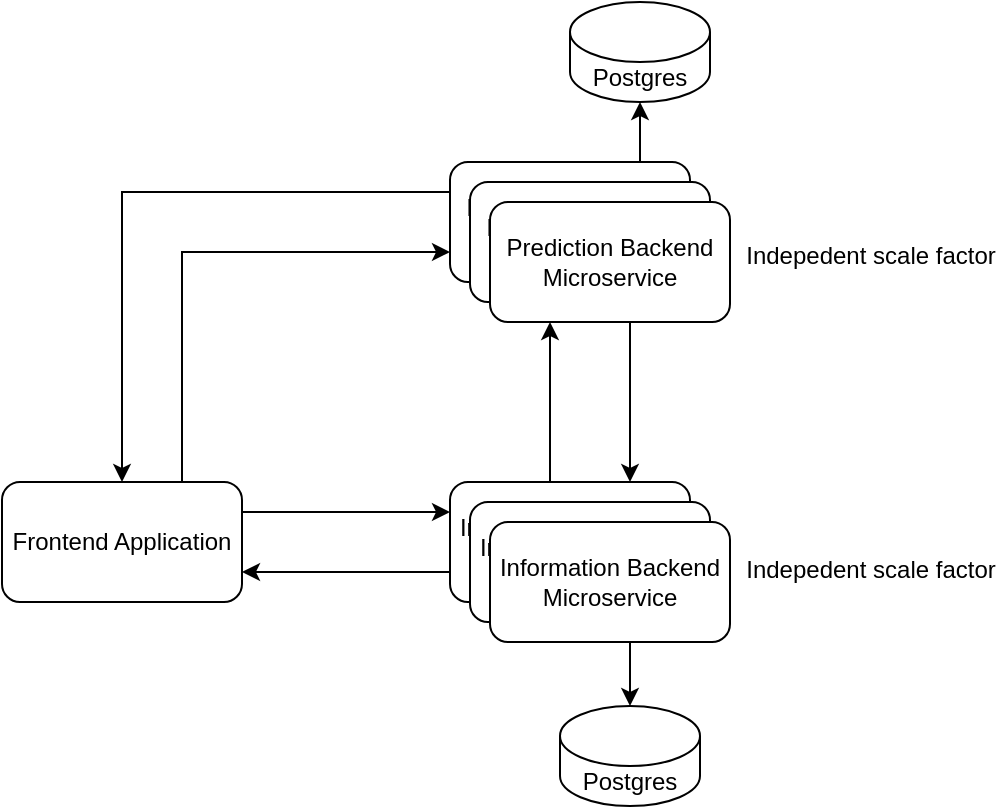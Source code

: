 <mxfile version="14.4.2" type="device"><diagram id="CjSul03jzzUoyUVQ7D4Y" name="Page-1"><mxGraphModel dx="946" dy="680" grid="0" gridSize="10" guides="1" tooltips="1" connect="1" arrows="1" fold="1" page="1" pageScale="1" pageWidth="827" pageHeight="1169" math="0" shadow="0"><root><mxCell id="0"/><mxCell id="1" parent="0"/><mxCell id="lgW_DI6cxaAY1uc4Jqw4-10" style="edgeStyle=orthogonalEdgeStyle;rounded=0;orthogonalLoop=1;jettySize=auto;html=1;exitX=1;exitY=0.25;exitDx=0;exitDy=0;entryX=0;entryY=0.25;entryDx=0;entryDy=0;" edge="1" parent="1" source="lgW_DI6cxaAY1uc4Jqw4-1" target="lgW_DI6cxaAY1uc4Jqw4-2"><mxGeometry relative="1" as="geometry"/></mxCell><mxCell id="lgW_DI6cxaAY1uc4Jqw4-14" style="edgeStyle=orthogonalEdgeStyle;rounded=0;orthogonalLoop=1;jettySize=auto;html=1;exitX=0.75;exitY=0;exitDx=0;exitDy=0;entryX=0;entryY=0.75;entryDx=0;entryDy=0;" edge="1" parent="1" source="lgW_DI6cxaAY1uc4Jqw4-1" target="lgW_DI6cxaAY1uc4Jqw4-3"><mxGeometry relative="1" as="geometry"/></mxCell><mxCell id="lgW_DI6cxaAY1uc4Jqw4-1" value="Frontend Application" style="rounded=1;whiteSpace=wrap;html=1;" vertex="1" parent="1"><mxGeometry x="130" y="240" width="120" height="60" as="geometry"/></mxCell><mxCell id="lgW_DI6cxaAY1uc4Jqw4-7" style="edgeStyle=orthogonalEdgeStyle;rounded=0;orthogonalLoop=1;jettySize=auto;html=1;exitX=0.75;exitY=1;exitDx=0;exitDy=0;entryX=0.5;entryY=0;entryDx=0;entryDy=0;entryPerimeter=0;" edge="1" parent="1" source="lgW_DI6cxaAY1uc4Jqw4-2" target="lgW_DI6cxaAY1uc4Jqw4-4"><mxGeometry relative="1" as="geometry"/></mxCell><mxCell id="lgW_DI6cxaAY1uc4Jqw4-11" style="edgeStyle=orthogonalEdgeStyle;rounded=0;orthogonalLoop=1;jettySize=auto;html=1;exitX=0;exitY=0.75;exitDx=0;exitDy=0;entryX=1;entryY=0.75;entryDx=0;entryDy=0;" edge="1" parent="1" source="lgW_DI6cxaAY1uc4Jqw4-2" target="lgW_DI6cxaAY1uc4Jqw4-1"><mxGeometry relative="1" as="geometry"/></mxCell><mxCell id="lgW_DI6cxaAY1uc4Jqw4-13" style="edgeStyle=orthogonalEdgeStyle;rounded=0;orthogonalLoop=1;jettySize=auto;html=1;entryX=0.25;entryY=1;entryDx=0;entryDy=0;exitX=0.25;exitY=0;exitDx=0;exitDy=0;" edge="1" parent="1" source="lgW_DI6cxaAY1uc4Jqw4-19" target="lgW_DI6cxaAY1uc4Jqw4-17"><mxGeometry relative="1" as="geometry"><mxPoint x="401" y="210" as="sourcePoint"/></mxGeometry></mxCell><mxCell id="lgW_DI6cxaAY1uc4Jqw4-2" value="Information Backend Microservice" style="rounded=1;whiteSpace=wrap;html=1;" vertex="1" parent="1"><mxGeometry x="354" y="240" width="120" height="60" as="geometry"/></mxCell><mxCell id="lgW_DI6cxaAY1uc4Jqw4-6" style="edgeStyle=orthogonalEdgeStyle;rounded=0;orthogonalLoop=1;jettySize=auto;html=1;exitX=0.75;exitY=0;exitDx=0;exitDy=0;entryX=0.5;entryY=1;entryDx=0;entryDy=0;entryPerimeter=0;" edge="1" parent="1" source="lgW_DI6cxaAY1uc4Jqw4-3" target="lgW_DI6cxaAY1uc4Jqw4-5"><mxGeometry relative="1" as="geometry"/></mxCell><mxCell id="lgW_DI6cxaAY1uc4Jqw4-12" style="edgeStyle=orthogonalEdgeStyle;rounded=0;orthogonalLoop=1;jettySize=auto;html=1;exitX=0.75;exitY=1;exitDx=0;exitDy=0;entryX=0.75;entryY=0;entryDx=0;entryDy=0;" edge="1" parent="1" source="lgW_DI6cxaAY1uc4Jqw4-3" target="lgW_DI6cxaAY1uc4Jqw4-2"><mxGeometry relative="1" as="geometry"/></mxCell><mxCell id="lgW_DI6cxaAY1uc4Jqw4-15" style="edgeStyle=orthogonalEdgeStyle;rounded=0;orthogonalLoop=1;jettySize=auto;html=1;exitX=0;exitY=0.25;exitDx=0;exitDy=0;entryX=0.5;entryY=0;entryDx=0;entryDy=0;" edge="1" parent="1" source="lgW_DI6cxaAY1uc4Jqw4-3" target="lgW_DI6cxaAY1uc4Jqw4-1"><mxGeometry relative="1" as="geometry"/></mxCell><mxCell id="lgW_DI6cxaAY1uc4Jqw4-3" value="Prediction Backend Microservice" style="rounded=1;whiteSpace=wrap;html=1;" vertex="1" parent="1"><mxGeometry x="354" y="80" width="120" height="60" as="geometry"/></mxCell><mxCell id="lgW_DI6cxaAY1uc4Jqw4-4" value="Postgres" style="shape=cylinder3;whiteSpace=wrap;html=1;boundedLbl=1;backgroundOutline=1;size=15;" vertex="1" parent="1"><mxGeometry x="409" y="352" width="70" height="50" as="geometry"/></mxCell><mxCell id="lgW_DI6cxaAY1uc4Jqw4-5" value="Postgres" style="shape=cylinder3;whiteSpace=wrap;html=1;boundedLbl=1;backgroundOutline=1;size=15;" vertex="1" parent="1"><mxGeometry x="414" width="70" height="50" as="geometry"/></mxCell><mxCell id="lgW_DI6cxaAY1uc4Jqw4-16" value="Prediction Backend Microservice" style="rounded=1;whiteSpace=wrap;html=1;" vertex="1" parent="1"><mxGeometry x="364" y="90" width="120" height="60" as="geometry"/></mxCell><mxCell id="lgW_DI6cxaAY1uc4Jqw4-17" value="Prediction Backend Microservice" style="rounded=1;whiteSpace=wrap;html=1;" vertex="1" parent="1"><mxGeometry x="374" y="100" width="120" height="60" as="geometry"/></mxCell><mxCell id="lgW_DI6cxaAY1uc4Jqw4-18" value="Information Backend Microservice" style="rounded=1;whiteSpace=wrap;html=1;" vertex="1" parent="1"><mxGeometry x="364" y="250" width="120" height="60" as="geometry"/></mxCell><mxCell id="lgW_DI6cxaAY1uc4Jqw4-19" value="Information Backend Microservice" style="rounded=1;whiteSpace=wrap;html=1;" vertex="1" parent="1"><mxGeometry x="374" y="260" width="120" height="60" as="geometry"/></mxCell><mxCell id="lgW_DI6cxaAY1uc4Jqw4-20" value="Indepedent scale factor" style="text;html=1;align=center;verticalAlign=middle;resizable=0;points=[];autosize=1;" vertex="1" parent="1"><mxGeometry x="496" y="118" width="135" height="18" as="geometry"/></mxCell><mxCell id="lgW_DI6cxaAY1uc4Jqw4-21" value="Indepedent scale factor" style="text;html=1;align=center;verticalAlign=middle;resizable=0;points=[];autosize=1;" vertex="1" parent="1"><mxGeometry x="496" y="275" width="135" height="18" as="geometry"/></mxCell></root></mxGraphModel></diagram></mxfile>